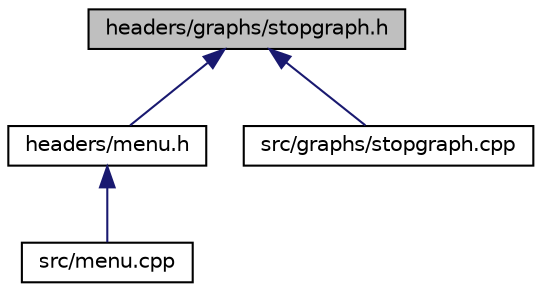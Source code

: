 digraph "headers/graphs/stopgraph.h"
{
 // LATEX_PDF_SIZE
  edge [fontname="Helvetica",fontsize="10",labelfontname="Helvetica",labelfontsize="10"];
  node [fontname="Helvetica",fontsize="10",shape=record];
  Node1 [label="headers/graphs/stopgraph.h",height=0.2,width=0.4,color="black", fillcolor="grey75", style="filled", fontcolor="black",tooltip=" "];
  Node1 -> Node2 [dir="back",color="midnightblue",fontsize="10",style="solid"];
  Node2 [label="headers/menu.h",height=0.2,width=0.4,color="black", fillcolor="white", style="filled",URL="$menu_8h.html",tooltip=" "];
  Node2 -> Node3 [dir="back",color="midnightblue",fontsize="10",style="solid"];
  Node3 [label="src/menu.cpp",height=0.2,width=0.4,color="black", fillcolor="white", style="filled",URL="$menu_8cpp.html",tooltip=" "];
  Node1 -> Node4 [dir="back",color="midnightblue",fontsize="10",style="solid"];
  Node4 [label="src/graphs/stopgraph.cpp",height=0.2,width=0.4,color="black", fillcolor="white", style="filled",URL="$stopgraph_8cpp.html",tooltip=" "];
}
